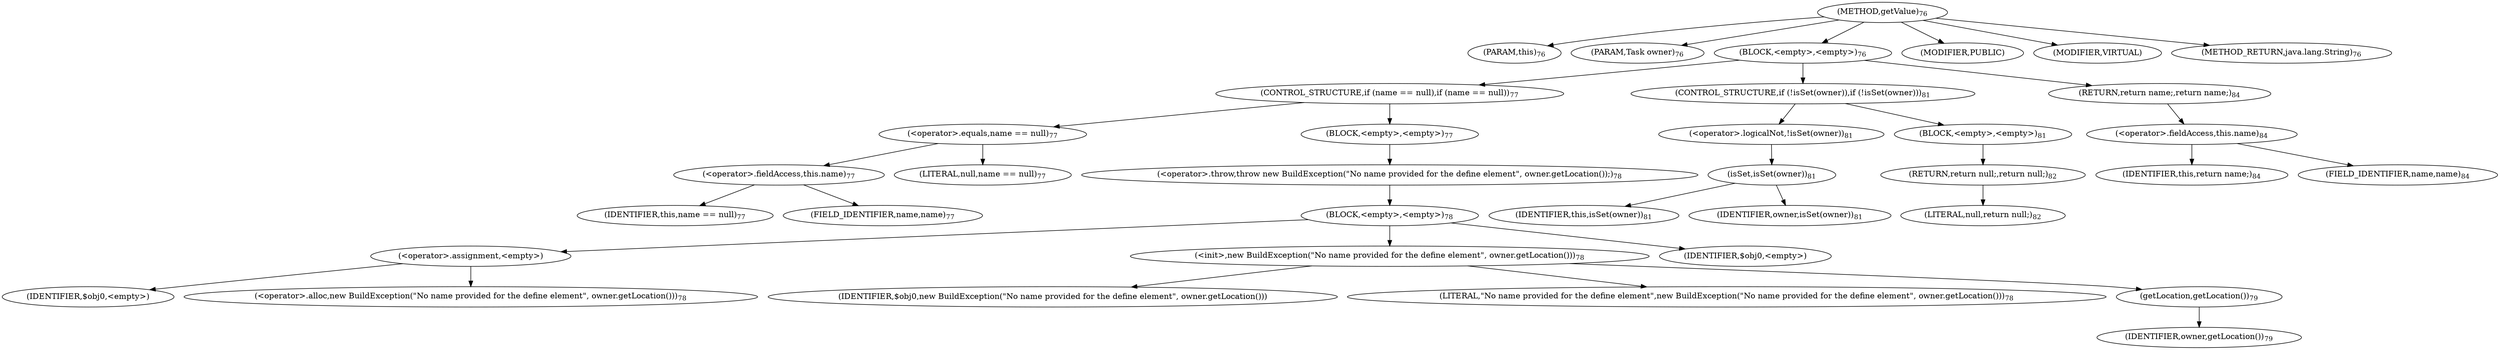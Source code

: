digraph "getValue" {  
"78" [label = <(METHOD,getValue)<SUB>76</SUB>> ]
"10" [label = <(PARAM,this)<SUB>76</SUB>> ]
"79" [label = <(PARAM,Task owner)<SUB>76</SUB>> ]
"80" [label = <(BLOCK,&lt;empty&gt;,&lt;empty&gt;)<SUB>76</SUB>> ]
"81" [label = <(CONTROL_STRUCTURE,if (name == null),if (name == null))<SUB>77</SUB>> ]
"82" [label = <(&lt;operator&gt;.equals,name == null)<SUB>77</SUB>> ]
"83" [label = <(&lt;operator&gt;.fieldAccess,this.name)<SUB>77</SUB>> ]
"84" [label = <(IDENTIFIER,this,name == null)<SUB>77</SUB>> ]
"85" [label = <(FIELD_IDENTIFIER,name,name)<SUB>77</SUB>> ]
"86" [label = <(LITERAL,null,name == null)<SUB>77</SUB>> ]
"87" [label = <(BLOCK,&lt;empty&gt;,&lt;empty&gt;)<SUB>77</SUB>> ]
"88" [label = <(&lt;operator&gt;.throw,throw new BuildException(&quot;No name provided for the define element&quot;, owner.getLocation());)<SUB>78</SUB>> ]
"89" [label = <(BLOCK,&lt;empty&gt;,&lt;empty&gt;)<SUB>78</SUB>> ]
"90" [label = <(&lt;operator&gt;.assignment,&lt;empty&gt;)> ]
"91" [label = <(IDENTIFIER,$obj0,&lt;empty&gt;)> ]
"92" [label = <(&lt;operator&gt;.alloc,new BuildException(&quot;No name provided for the define element&quot;, owner.getLocation()))<SUB>78</SUB>> ]
"93" [label = <(&lt;init&gt;,new BuildException(&quot;No name provided for the define element&quot;, owner.getLocation()))<SUB>78</SUB>> ]
"94" [label = <(IDENTIFIER,$obj0,new BuildException(&quot;No name provided for the define element&quot;, owner.getLocation()))> ]
"95" [label = <(LITERAL,&quot;No name provided for the define element&quot;,new BuildException(&quot;No name provided for the define element&quot;, owner.getLocation()))<SUB>78</SUB>> ]
"96" [label = <(getLocation,getLocation())<SUB>79</SUB>> ]
"97" [label = <(IDENTIFIER,owner,getLocation())<SUB>79</SUB>> ]
"98" [label = <(IDENTIFIER,$obj0,&lt;empty&gt;)> ]
"99" [label = <(CONTROL_STRUCTURE,if (!isSet(owner)),if (!isSet(owner)))<SUB>81</SUB>> ]
"100" [label = <(&lt;operator&gt;.logicalNot,!isSet(owner))<SUB>81</SUB>> ]
"101" [label = <(isSet,isSet(owner))<SUB>81</SUB>> ]
"9" [label = <(IDENTIFIER,this,isSet(owner))<SUB>81</SUB>> ]
"102" [label = <(IDENTIFIER,owner,isSet(owner))<SUB>81</SUB>> ]
"103" [label = <(BLOCK,&lt;empty&gt;,&lt;empty&gt;)<SUB>81</SUB>> ]
"104" [label = <(RETURN,return null;,return null;)<SUB>82</SUB>> ]
"105" [label = <(LITERAL,null,return null;)<SUB>82</SUB>> ]
"106" [label = <(RETURN,return name;,return name;)<SUB>84</SUB>> ]
"107" [label = <(&lt;operator&gt;.fieldAccess,this.name)<SUB>84</SUB>> ]
"108" [label = <(IDENTIFIER,this,return name;)<SUB>84</SUB>> ]
"109" [label = <(FIELD_IDENTIFIER,name,name)<SUB>84</SUB>> ]
"110" [label = <(MODIFIER,PUBLIC)> ]
"111" [label = <(MODIFIER,VIRTUAL)> ]
"112" [label = <(METHOD_RETURN,java.lang.String)<SUB>76</SUB>> ]
  "78" -> "10" 
  "78" -> "79" 
  "78" -> "80" 
  "78" -> "110" 
  "78" -> "111" 
  "78" -> "112" 
  "80" -> "81" 
  "80" -> "99" 
  "80" -> "106" 
  "81" -> "82" 
  "81" -> "87" 
  "82" -> "83" 
  "82" -> "86" 
  "83" -> "84" 
  "83" -> "85" 
  "87" -> "88" 
  "88" -> "89" 
  "89" -> "90" 
  "89" -> "93" 
  "89" -> "98" 
  "90" -> "91" 
  "90" -> "92" 
  "93" -> "94" 
  "93" -> "95" 
  "93" -> "96" 
  "96" -> "97" 
  "99" -> "100" 
  "99" -> "103" 
  "100" -> "101" 
  "101" -> "9" 
  "101" -> "102" 
  "103" -> "104" 
  "104" -> "105" 
  "106" -> "107" 
  "107" -> "108" 
  "107" -> "109" 
}
